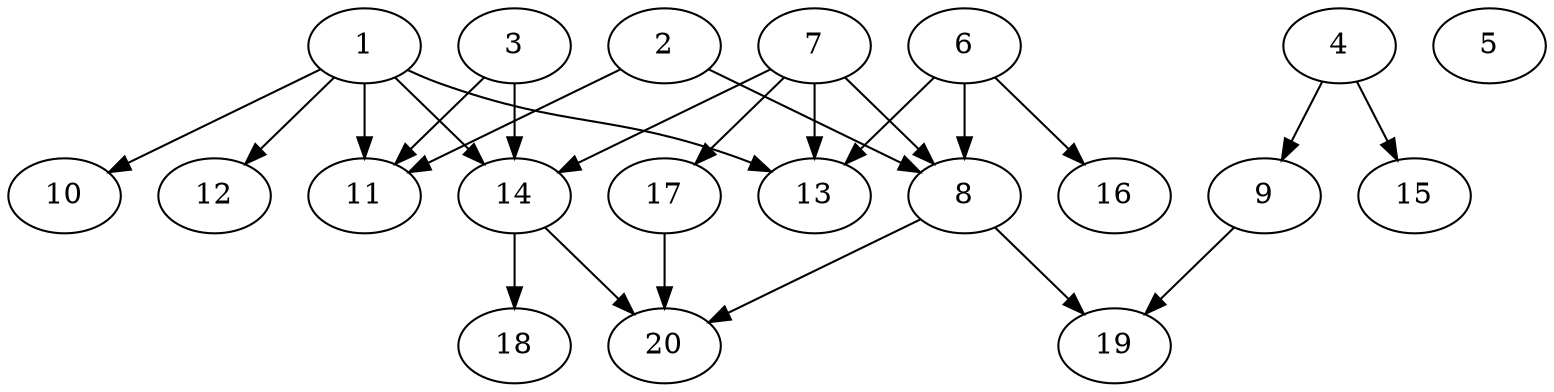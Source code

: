 // DAG automatically generated by daggen at Sat Jul 27 15:38:39 2019
// ./daggen --dot -n 20 --ccr 0.4 --fat 0.7 --regular 0.5 --density 0.4 --mindata 5242880 --maxdata 52428800 
digraph G {
  1 [size="125227520", alpha="0.19", expect_size="50091008"] 
  1 -> 10 [size ="50091008"]
  1 -> 11 [size ="50091008"]
  1 -> 12 [size ="50091008"]
  1 -> 13 [size ="50091008"]
  1 -> 14 [size ="50091008"]
  2 [size="16842240", alpha="0.09", expect_size="6736896"] 
  2 -> 8 [size ="6736896"]
  2 -> 11 [size ="6736896"]
  3 [size="29657600", alpha="0.05", expect_size="11863040"] 
  3 -> 11 [size ="11863040"]
  3 -> 14 [size ="11863040"]
  4 [size="97902080", alpha="0.13", expect_size="39160832"] 
  4 -> 9 [size ="39160832"]
  4 -> 15 [size ="39160832"]
  5 [size="14668800", alpha="0.02", expect_size="5867520"] 
  6 [size="108679680", alpha="0.11", expect_size="43471872"] 
  6 -> 8 [size ="43471872"]
  6 -> 13 [size ="43471872"]
  6 -> 16 [size ="43471872"]
  7 [size="128880640", alpha="0.04", expect_size="51552256"] 
  7 -> 8 [size ="51552256"]
  7 -> 13 [size ="51552256"]
  7 -> 14 [size ="51552256"]
  7 -> 17 [size ="51552256"]
  8 [size="50877440", alpha="0.05", expect_size="20350976"] 
  8 -> 19 [size ="20350976"]
  8 -> 20 [size ="20350976"]
  9 [size="109470720", alpha="0.13", expect_size="43788288"] 
  9 -> 19 [size ="43788288"]
  10 [size="73228800", alpha="0.08", expect_size="29291520"] 
  11 [size="43274240", alpha="0.10", expect_size="17309696"] 
  12 [size="35240960", alpha="0.08", expect_size="14096384"] 
  13 [size="89856000", alpha="0.14", expect_size="35942400"] 
  14 [size="120325120", alpha="0.13", expect_size="48130048"] 
  14 -> 18 [size ="48130048"]
  14 -> 20 [size ="48130048"]
  15 [size="81246720", alpha="0.01", expect_size="32498688"] 
  16 [size="92126720", alpha="0.04", expect_size="36850688"] 
  17 [size="37196800", alpha="0.04", expect_size="14878720"] 
  17 -> 20 [size ="14878720"]
  18 [size="58204160", alpha="0.18", expect_size="23281664"] 
  19 [size="88901120", alpha="0.16", expect_size="35560448"] 
  20 [size="44966400", alpha="0.03", expect_size="17986560"] 
}
